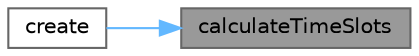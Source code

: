 digraph "calculateTimeSlots"
{
 // LATEX_PDF_SIZE
  bgcolor="transparent";
  edge [fontname=Helvetica,fontsize=10,labelfontname=Helvetica,labelfontsize=10];
  node [fontname=Helvetica,fontsize=10,shape=box,height=0.2,width=0.4];
  rankdir="RL";
  Node1 [id="Node000001",label="calculateTimeSlots",height=0.2,width=0.4,color="gray40", fillcolor="grey60", style="filled", fontcolor="black",tooltip="Calculates available time slots for reservations."];
  Node1 -> Node2 [id="edge1_Node000001_Node000002",dir="back",color="steelblue1",style="solid",tooltip=" "];
  Node2 [id="Node000002",label="create",height=0.2,width=0.4,color="grey40", fillcolor="white", style="filled",URL="$classApp_1_1Http_1_1Controllers_1_1ReservationController.html#a8f1aaef8b3c7a9f2fd711052e409af26",tooltip=" "];
}
